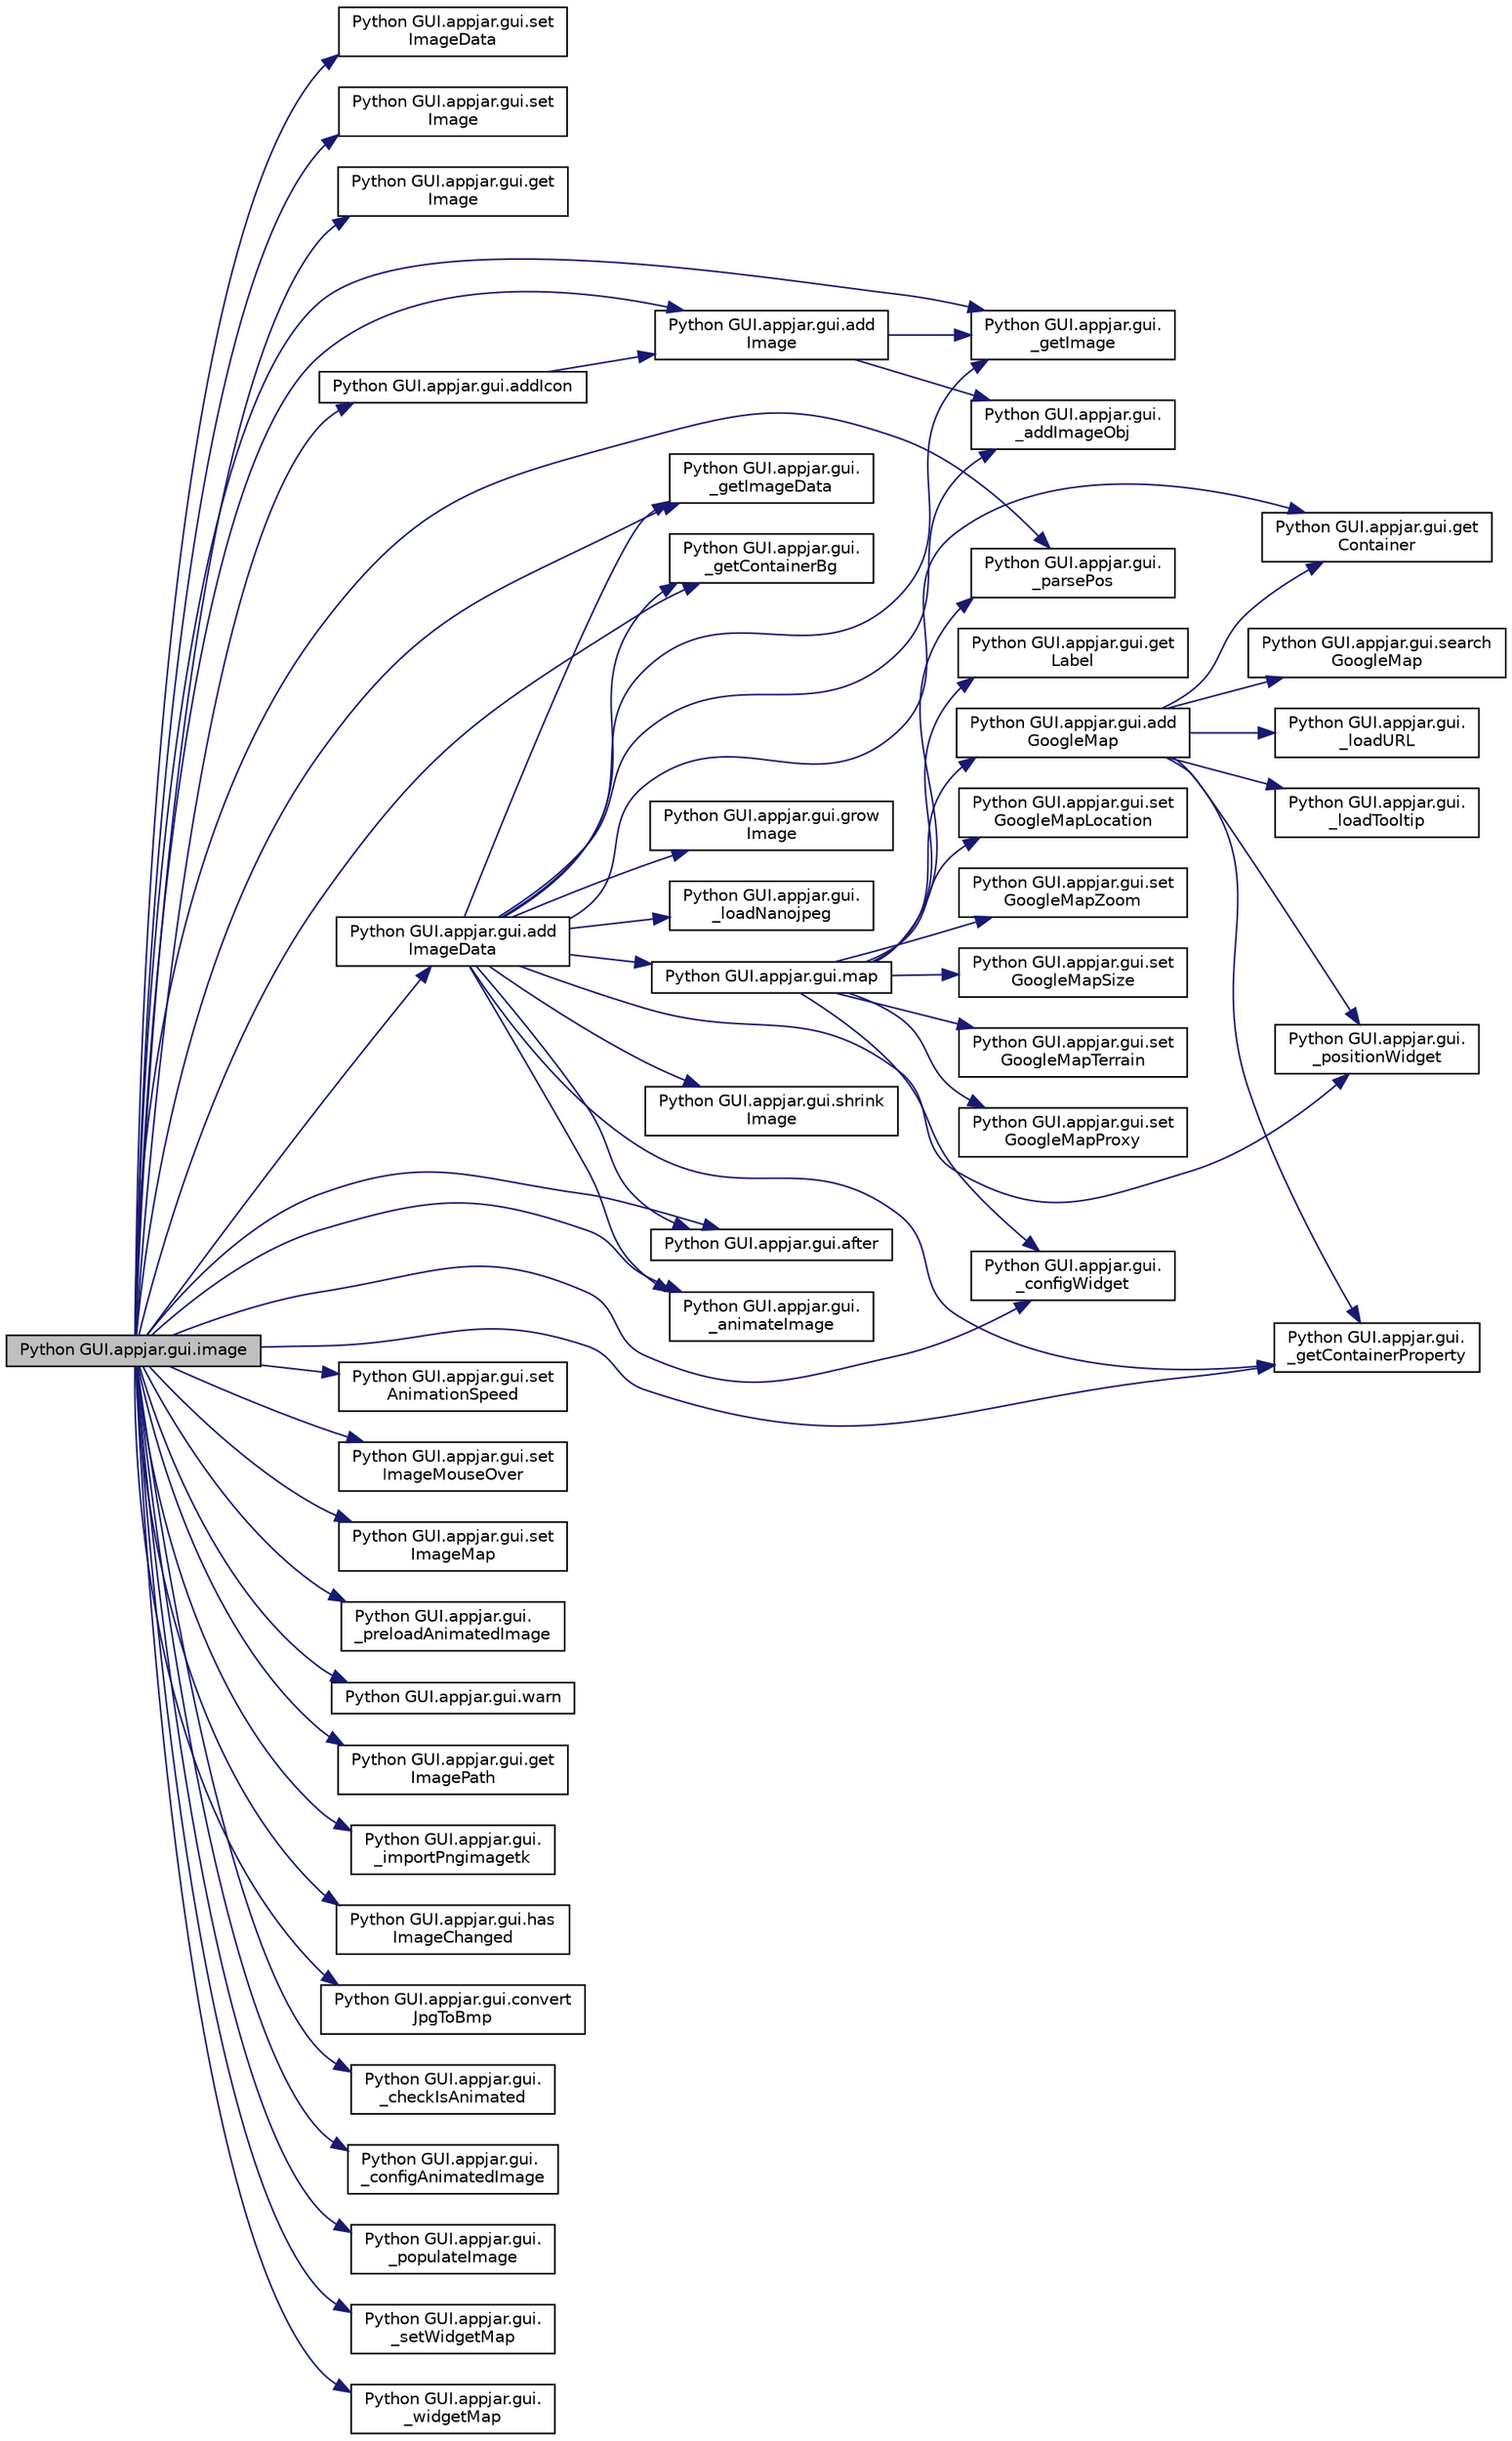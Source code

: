 digraph "Python GUI.appjar.gui.image"
{
  edge [fontname="Helvetica",fontsize="10",labelfontname="Helvetica",labelfontsize="10"];
  node [fontname="Helvetica",fontsize="10",shape=record];
  rankdir="LR";
  Node1389 [label="Python GUI.appjar.gui.image",height=0.2,width=0.4,color="black", fillcolor="grey75", style="filled", fontcolor="black"];
  Node1389 -> Node1390 [color="midnightblue",fontsize="10",style="solid",fontname="Helvetica"];
  Node1390 [label="Python GUI.appjar.gui.set\lImageData",height=0.2,width=0.4,color="black", fillcolor="white", style="filled",URL="$class_python_01_g_u_i_1_1appjar_1_1gui.html#a772426e75441b894776bcdb34bd96a71"];
  Node1389 -> Node1391 [color="midnightblue",fontsize="10",style="solid",fontname="Helvetica"];
  Node1391 [label="Python GUI.appjar.gui.set\lImage",height=0.2,width=0.4,color="black", fillcolor="white", style="filled",URL="$class_python_01_g_u_i_1_1appjar_1_1gui.html#a085d2df18f086bc4cdc8be986510ae1c"];
  Node1389 -> Node1392 [color="midnightblue",fontsize="10",style="solid",fontname="Helvetica"];
  Node1392 [label="Python GUI.appjar.gui.get\lImage",height=0.2,width=0.4,color="black", fillcolor="white", style="filled",URL="$class_python_01_g_u_i_1_1appjar_1_1gui.html#aa78296f3263e8593c8cbb79be59d09e1"];
  Node1389 -> Node1393 [color="midnightblue",fontsize="10",style="solid",fontname="Helvetica"];
  Node1393 [label="Python GUI.appjar.gui.\l_parsePos",height=0.2,width=0.4,color="black", fillcolor="white", style="filled",URL="$class_python_01_g_u_i_1_1appjar_1_1gui.html#a1151185c82adc42b922797e38132c2ca",tooltip="FUNCTIONS for labels. "];
  Node1389 -> Node1394 [color="midnightblue",fontsize="10",style="solid",fontname="Helvetica"];
  Node1394 [label="Python GUI.appjar.gui.addIcon",height=0.2,width=0.4,color="black", fillcolor="white", style="filled",URL="$class_python_01_g_u_i_1_1appjar_1_1gui.html#ae0d9a9f5abff94aa63f3df36f37f193e"];
  Node1394 -> Node1395 [color="midnightblue",fontsize="10",style="solid",fontname="Helvetica"];
  Node1395 [label="Python GUI.appjar.gui.add\lImage",height=0.2,width=0.4,color="black", fillcolor="white", style="filled",URL="$class_python_01_g_u_i_1_1appjar_1_1gui.html#ad04d73503d989881bdf2803d5546891d"];
  Node1395 -> Node1396 [color="midnightblue",fontsize="10",style="solid",fontname="Helvetica"];
  Node1396 [label="Python GUI.appjar.gui.\l_getImage",height=0.2,width=0.4,color="black", fillcolor="white", style="filled",URL="$class_python_01_g_u_i_1_1appjar_1_1gui.html#ac0c2f9d056aac7985472c28199f36e7c"];
  Node1395 -> Node1397 [color="midnightblue",fontsize="10",style="solid",fontname="Helvetica"];
  Node1397 [label="Python GUI.appjar.gui.\l_addImageObj",height=0.2,width=0.4,color="black", fillcolor="white", style="filled",URL="$class_python_01_g_u_i_1_1appjar_1_1gui.html#a241bb558e7c50bc81eab4fd2885e95df"];
  Node1389 -> Node1398 [color="midnightblue",fontsize="10",style="solid",fontname="Helvetica"];
  Node1398 [label="Python GUI.appjar.gui.add\lImageData",height=0.2,width=0.4,color="black", fillcolor="white", style="filled",URL="$class_python_01_g_u_i_1_1appjar_1_1gui.html#a4f3e0f1fd7a19b00b0794dae152deee8"];
  Node1398 -> Node1399 [color="midnightblue",fontsize="10",style="solid",fontname="Helvetica"];
  Node1399 [label="Python GUI.appjar.gui.\l_getImageData",height=0.2,width=0.4,color="black", fillcolor="white", style="filled",URL="$class_python_01_g_u_i_1_1appjar_1_1gui.html#a0a28590297e02f20b6b7c549d682d446"];
  Node1398 -> Node1397 [color="midnightblue",fontsize="10",style="solid",fontname="Helvetica"];
  Node1398 -> Node1400 [color="midnightblue",fontsize="10",style="solid",fontname="Helvetica"];
  Node1400 [label="Python GUI.appjar.gui.get\lContainer",height=0.2,width=0.4,color="black", fillcolor="white", style="filled",URL="$class_python_01_g_u_i_1_1appjar_1_1gui.html#aa89c83e95e3952f6cc39fc23dffa15ce"];
  Node1398 -> Node1401 [color="midnightblue",fontsize="10",style="solid",fontname="Helvetica"];
  Node1401 [label="Python GUI.appjar.gui.\l_getContainerBg",height=0.2,width=0.4,color="black", fillcolor="white", style="filled",URL="$class_python_01_g_u_i_1_1appjar_1_1gui.html#a7ca2e28f0ccf3c5e00ca64676c496afd"];
  Node1398 -> Node1402 [color="midnightblue",fontsize="10",style="solid",fontname="Helvetica"];
  Node1402 [label="Python GUI.appjar.gui.\l_getContainerProperty",height=0.2,width=0.4,color="black", fillcolor="white", style="filled",URL="$class_python_01_g_u_i_1_1appjar_1_1gui.html#aa0cf90816634eb9855a518e37d864ec1"];
  Node1398 -> Node1403 [color="midnightblue",fontsize="10",style="solid",fontname="Helvetica"];
  Node1403 [label="Python GUI.appjar.gui.\l_positionWidget",height=0.2,width=0.4,color="black", fillcolor="white", style="filled",URL="$class_python_01_g_u_i_1_1appjar_1_1gui.html#a994cf4bbd47f434233271d3d8b0eb4c6"];
  Node1398 -> Node1404 [color="midnightblue",fontsize="10",style="solid",fontname="Helvetica"];
  Node1404 [label="Python GUI.appjar.gui.after",height=0.2,width=0.4,color="black", fillcolor="white", style="filled",URL="$class_python_01_g_u_i_1_1appjar_1_1gui.html#a93a8c682a2fbc1fa491a0224e24fecc8"];
  Node1398 -> Node1405 [color="midnightblue",fontsize="10",style="solid",fontname="Helvetica"];
  Node1405 [label="Python GUI.appjar.gui.\l_animateImage",height=0.2,width=0.4,color="black", fillcolor="white", style="filled",URL="$class_python_01_g_u_i_1_1appjar_1_1gui.html#a3d4394caa816b516e19205b2292bd24d"];
  Node1398 -> Node1406 [color="midnightblue",fontsize="10",style="solid",fontname="Helvetica"];
  Node1406 [label="Python GUI.appjar.gui.shrink\lImage",height=0.2,width=0.4,color="black", fillcolor="white", style="filled",URL="$class_python_01_g_u_i_1_1appjar_1_1gui.html#ad0e5711f767d7f55cf6ad5cb444e3f27"];
  Node1398 -> Node1407 [color="midnightblue",fontsize="10",style="solid",fontname="Helvetica"];
  Node1407 [label="Python GUI.appjar.gui.grow\lImage",height=0.2,width=0.4,color="black", fillcolor="white", style="filled",URL="$class_python_01_g_u_i_1_1appjar_1_1gui.html#aa24bcea340c19c0e1f5ec6cc47d846b0"];
  Node1398 -> Node1408 [color="midnightblue",fontsize="10",style="solid",fontname="Helvetica"];
  Node1408 [label="Python GUI.appjar.gui.\l_loadNanojpeg",height=0.2,width=0.4,color="black", fillcolor="white", style="filled",URL="$class_python_01_g_u_i_1_1appjar_1_1gui.html#a8edfebaca1fc6549d2ac9da01be2b285"];
  Node1398 -> Node1409 [color="midnightblue",fontsize="10",style="solid",fontname="Helvetica"];
  Node1409 [label="Python GUI.appjar.gui.map",height=0.2,width=0.4,color="black", fillcolor="white", style="filled",URL="$class_python_01_g_u_i_1_1appjar_1_1gui.html#ae1ab2247d06958d044ab81677644d57e",tooltip="FUNCTION for GoogleMaps. "];
  Node1409 -> Node1410 [color="midnightblue",fontsize="10",style="solid",fontname="Helvetica"];
  Node1410 [label="Python GUI.appjar.gui.get\lLabel",height=0.2,width=0.4,color="black", fillcolor="white", style="filled",URL="$class_python_01_g_u_i_1_1appjar_1_1gui.html#a6f8a16d7deef9fe9f44308c375f14881"];
  Node1409 -> Node1393 [color="midnightblue",fontsize="10",style="solid",fontname="Helvetica"];
  Node1409 -> Node1411 [color="midnightblue",fontsize="10",style="solid",fontname="Helvetica"];
  Node1411 [label="Python GUI.appjar.gui.add\lGoogleMap",height=0.2,width=0.4,color="black", fillcolor="white", style="filled",URL="$class_python_01_g_u_i_1_1appjar_1_1gui.html#aa1e4b75d2692f52d11e1c9e28ccf4e27"];
  Node1411 -> Node1412 [color="midnightblue",fontsize="10",style="solid",fontname="Helvetica"];
  Node1412 [label="Python GUI.appjar.gui.\l_loadURL",height=0.2,width=0.4,color="black", fillcolor="white", style="filled",URL="$class_python_01_g_u_i_1_1appjar_1_1gui.html#ac48d1919fe331a0a1d27df11d38196bf"];
  Node1411 -> Node1413 [color="midnightblue",fontsize="10",style="solid",fontname="Helvetica"];
  Node1413 [label="Python GUI.appjar.gui.\l_loadTooltip",height=0.2,width=0.4,color="black", fillcolor="white", style="filled",URL="$class_python_01_g_u_i_1_1appjar_1_1gui.html#aa24fd2c8cc5fce4e5bad5592ebb5a806"];
  Node1411 -> Node1400 [color="midnightblue",fontsize="10",style="solid",fontname="Helvetica"];
  Node1411 -> Node1402 [color="midnightblue",fontsize="10",style="solid",fontname="Helvetica"];
  Node1411 -> Node1403 [color="midnightblue",fontsize="10",style="solid",fontname="Helvetica"];
  Node1411 -> Node1414 [color="midnightblue",fontsize="10",style="solid",fontname="Helvetica"];
  Node1414 [label="Python GUI.appjar.gui.search\lGoogleMap",height=0.2,width=0.4,color="black", fillcolor="white", style="filled",URL="$class_python_01_g_u_i_1_1appjar_1_1gui.html#a9c80b4f2912e43f0548f7f18da6ae7f1"];
  Node1409 -> Node1415 [color="midnightblue",fontsize="10",style="solid",fontname="Helvetica"];
  Node1415 [label="Python GUI.appjar.gui.set\lGoogleMapLocation",height=0.2,width=0.4,color="black", fillcolor="white", style="filled",URL="$class_python_01_g_u_i_1_1appjar_1_1gui.html#a872dc5bc5ea55d558b2dc62cc217a428"];
  Node1409 -> Node1416 [color="midnightblue",fontsize="10",style="solid",fontname="Helvetica"];
  Node1416 [label="Python GUI.appjar.gui.set\lGoogleMapZoom",height=0.2,width=0.4,color="black", fillcolor="white", style="filled",URL="$class_python_01_g_u_i_1_1appjar_1_1gui.html#a7184a8f81f95f4bb7d9ec74b904c3e51"];
  Node1409 -> Node1417 [color="midnightblue",fontsize="10",style="solid",fontname="Helvetica"];
  Node1417 [label="Python GUI.appjar.gui.set\lGoogleMapSize",height=0.2,width=0.4,color="black", fillcolor="white", style="filled",URL="$class_python_01_g_u_i_1_1appjar_1_1gui.html#af2b8a8bfc1fbde5c0067a61c414c401b"];
  Node1409 -> Node1418 [color="midnightblue",fontsize="10",style="solid",fontname="Helvetica"];
  Node1418 [label="Python GUI.appjar.gui.set\lGoogleMapTerrain",height=0.2,width=0.4,color="black", fillcolor="white", style="filled",URL="$class_python_01_g_u_i_1_1appjar_1_1gui.html#a4461a4a6403d24ce150a8409d31a0745"];
  Node1409 -> Node1419 [color="midnightblue",fontsize="10",style="solid",fontname="Helvetica"];
  Node1419 [label="Python GUI.appjar.gui.set\lGoogleMapProxy",height=0.2,width=0.4,color="black", fillcolor="white", style="filled",URL="$class_python_01_g_u_i_1_1appjar_1_1gui.html#a50327e5ee25900b8b636fc9d0a782b7c"];
  Node1409 -> Node1420 [color="midnightblue",fontsize="10",style="solid",fontname="Helvetica"];
  Node1420 [label="Python GUI.appjar.gui.\l_configWidget",height=0.2,width=0.4,color="black", fillcolor="white", style="filled",URL="$class_python_01_g_u_i_1_1appjar_1_1gui.html#a66b018474a855b26826b0580a7c40a9e"];
  Node1398 -> Node1396 [color="midnightblue",fontsize="10",style="solid",fontname="Helvetica"];
  Node1389 -> Node1395 [color="midnightblue",fontsize="10",style="solid",fontname="Helvetica"];
  Node1389 -> Node1421 [color="midnightblue",fontsize="10",style="solid",fontname="Helvetica"];
  Node1421 [label="Python GUI.appjar.gui.set\lAnimationSpeed",height=0.2,width=0.4,color="black", fillcolor="white", style="filled",URL="$class_python_01_g_u_i_1_1appjar_1_1gui.html#ace522ca3223282f2d5c2343224c70ffc"];
  Node1389 -> Node1422 [color="midnightblue",fontsize="10",style="solid",fontname="Helvetica"];
  Node1422 [label="Python GUI.appjar.gui.set\lImageMouseOver",height=0.2,width=0.4,color="black", fillcolor="white", style="filled",URL="$class_python_01_g_u_i_1_1appjar_1_1gui.html#aca7c399ffd4017fa9984fb3d7b644531"];
  Node1389 -> Node1423 [color="midnightblue",fontsize="10",style="solid",fontname="Helvetica"];
  Node1423 [label="Python GUI.appjar.gui.set\lImageMap",height=0.2,width=0.4,color="black", fillcolor="white", style="filled",URL="$class_python_01_g_u_i_1_1appjar_1_1gui.html#af1f9b5a6c3d5784873fefdbbdd6e9aa5"];
  Node1389 -> Node1420 [color="midnightblue",fontsize="10",style="solid",fontname="Helvetica"];
  Node1389 -> Node1404 [color="midnightblue",fontsize="10",style="solid",fontname="Helvetica"];
  Node1389 -> Node1405 [color="midnightblue",fontsize="10",style="solid",fontname="Helvetica"];
  Node1389 -> Node1424 [color="midnightblue",fontsize="10",style="solid",fontname="Helvetica"];
  Node1424 [label="Python GUI.appjar.gui.\l_preloadAnimatedImage",height=0.2,width=0.4,color="black", fillcolor="white", style="filled",URL="$class_python_01_g_u_i_1_1appjar_1_1gui.html#acd46592cdf9437d754f9970547c69918"];
  Node1389 -> Node1425 [color="midnightblue",fontsize="10",style="solid",fontname="Helvetica"];
  Node1425 [label="Python GUI.appjar.gui.warn",height=0.2,width=0.4,color="black", fillcolor="white", style="filled",URL="$class_python_01_g_u_i_1_1appjar_1_1gui.html#aa0a271b0b17a802e6d7b598c12bcd930"];
  Node1389 -> Node1426 [color="midnightblue",fontsize="10",style="solid",fontname="Helvetica"];
  Node1426 [label="Python GUI.appjar.gui.get\lImagePath",height=0.2,width=0.4,color="black", fillcolor="white", style="filled",URL="$class_python_01_g_u_i_1_1appjar_1_1gui.html#a6aa58c49d08b62a5fc934e3a8237fbe5"];
  Node1389 -> Node1396 [color="midnightblue",fontsize="10",style="solid",fontname="Helvetica"];
  Node1389 -> Node1427 [color="midnightblue",fontsize="10",style="solid",fontname="Helvetica"];
  Node1427 [label="Python GUI.appjar.gui.\l_importPngimagetk",height=0.2,width=0.4,color="black", fillcolor="white", style="filled",URL="$class_python_01_g_u_i_1_1appjar_1_1gui.html#a2f4c1c6bd2b4b5bee58f635d3867d57c"];
  Node1389 -> Node1428 [color="midnightblue",fontsize="10",style="solid",fontname="Helvetica"];
  Node1428 [label="Python GUI.appjar.gui.has\lImageChanged",height=0.2,width=0.4,color="black", fillcolor="white", style="filled",URL="$class_python_01_g_u_i_1_1appjar_1_1gui.html#a5f22b42fa5b634fb18acd44c9fd3bc29"];
  Node1389 -> Node1429 [color="midnightblue",fontsize="10",style="solid",fontname="Helvetica"];
  Node1429 [label="Python GUI.appjar.gui.convert\lJpgToBmp",height=0.2,width=0.4,color="black", fillcolor="white", style="filled",URL="$class_python_01_g_u_i_1_1appjar_1_1gui.html#a0b38706995b282baf50c8308395cd759"];
  Node1389 -> Node1430 [color="midnightblue",fontsize="10",style="solid",fontname="Helvetica"];
  Node1430 [label="Python GUI.appjar.gui.\l_checkIsAnimated",height=0.2,width=0.4,color="black", fillcolor="white", style="filled",URL="$class_python_01_g_u_i_1_1appjar_1_1gui.html#a488f6bbf811ca342ac43078e61bd0fe3"];
  Node1389 -> Node1431 [color="midnightblue",fontsize="10",style="solid",fontname="Helvetica"];
  Node1431 [label="Python GUI.appjar.gui.\l_configAnimatedImage",height=0.2,width=0.4,color="black", fillcolor="white", style="filled",URL="$class_python_01_g_u_i_1_1appjar_1_1gui.html#a6c27715b409be1856e522972a3d48c47"];
  Node1389 -> Node1432 [color="midnightblue",fontsize="10",style="solid",fontname="Helvetica"];
  Node1432 [label="Python GUI.appjar.gui.\l_populateImage",height=0.2,width=0.4,color="black", fillcolor="white", style="filled",URL="$class_python_01_g_u_i_1_1appjar_1_1gui.html#a588f7babe9e2e29ae7fd48a5ecb86b20"];
  Node1389 -> Node1399 [color="midnightblue",fontsize="10",style="solid",fontname="Helvetica"];
  Node1389 -> Node1402 [color="midnightblue",fontsize="10",style="solid",fontname="Helvetica"];
  Node1389 -> Node1401 [color="midnightblue",fontsize="10",style="solid",fontname="Helvetica"];
  Node1389 -> Node1433 [color="midnightblue",fontsize="10",style="solid",fontname="Helvetica"];
  Node1433 [label="Python GUI.appjar.gui.\l_setWidgetMap",height=0.2,width=0.4,color="black", fillcolor="white", style="filled",URL="$class_python_01_g_u_i_1_1appjar_1_1gui.html#a3f473ad6b270440cdc18c26772d48d18"];
  Node1389 -> Node1434 [color="midnightblue",fontsize="10",style="solid",fontname="Helvetica"];
  Node1434 [label="Python GUI.appjar.gui.\l_widgetMap",height=0.2,width=0.4,color="black", fillcolor="white", style="filled",URL="$class_python_01_g_u_i_1_1appjar_1_1gui.html#a4728fd386995a5a45d5267bf7fd5e60d"];
}
